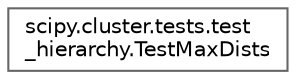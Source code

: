 digraph "Graphical Class Hierarchy"
{
 // LATEX_PDF_SIZE
  bgcolor="transparent";
  edge [fontname=Helvetica,fontsize=10,labelfontname=Helvetica,labelfontsize=10];
  node [fontname=Helvetica,fontsize=10,shape=box,height=0.2,width=0.4];
  rankdir="LR";
  Node0 [id="Node000000",label="scipy.cluster.tests.test\l_hierarchy.TestMaxDists",height=0.2,width=0.4,color="grey40", fillcolor="white", style="filled",URL="$d5/dbf/classscipy_1_1cluster_1_1tests_1_1test__hierarchy_1_1TestMaxDists.html",tooltip=" "];
}
